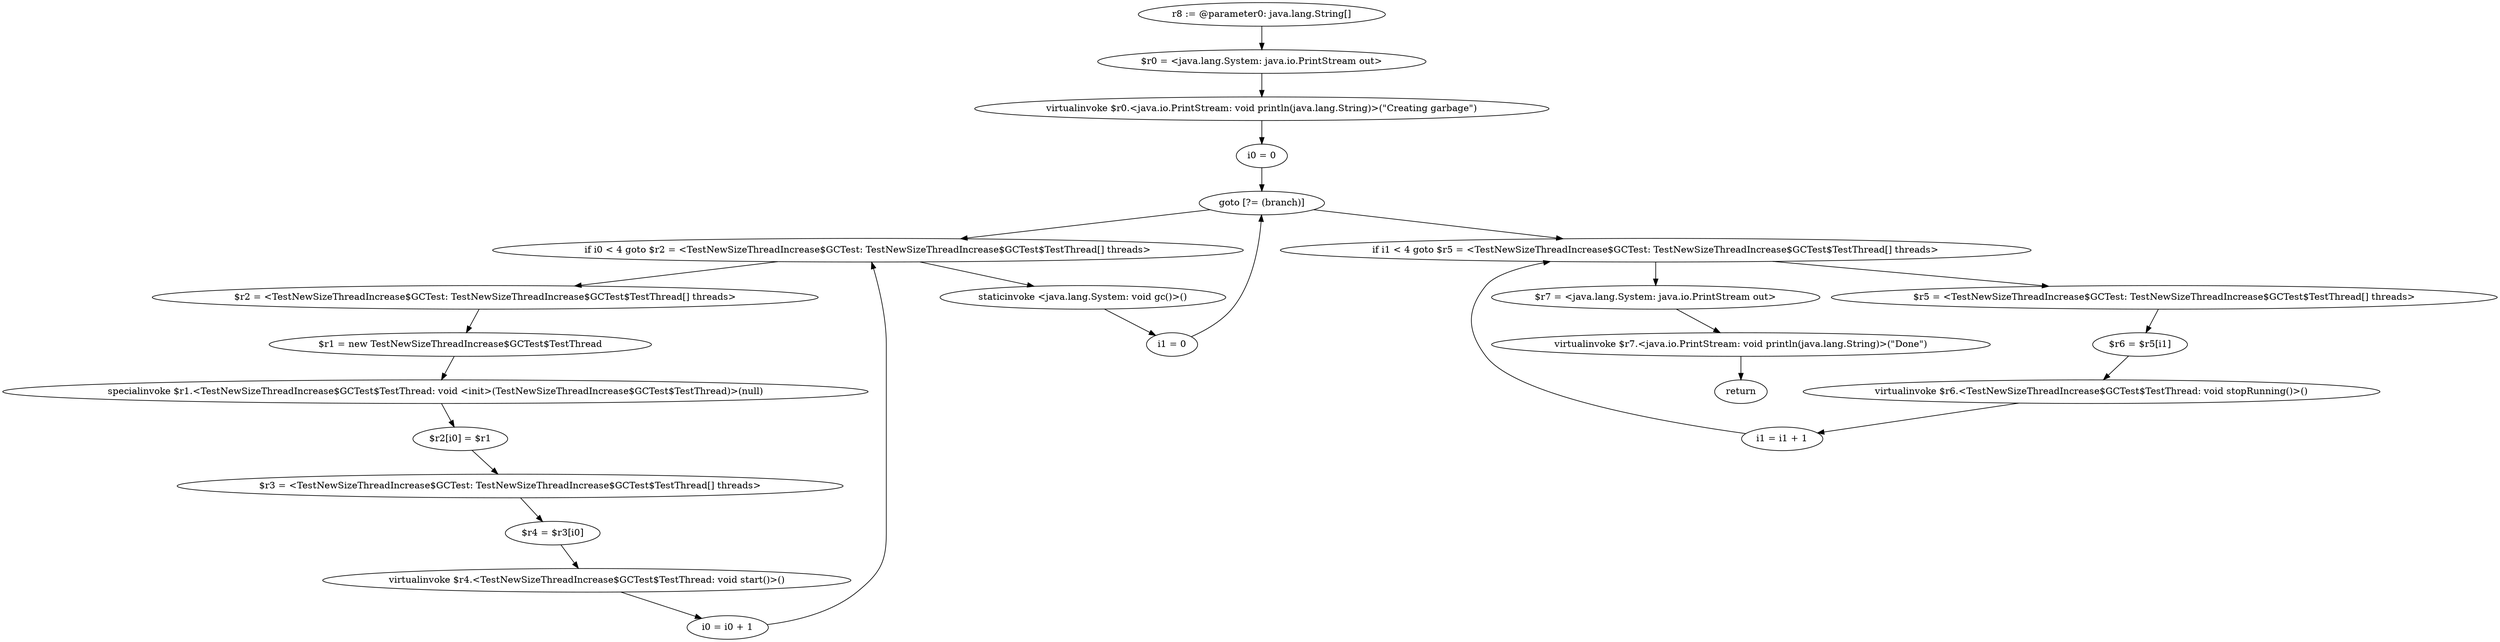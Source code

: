 digraph "unitGraph" {
    "r8 := @parameter0: java.lang.String[]"
    "$r0 = <java.lang.System: java.io.PrintStream out>"
    "virtualinvoke $r0.<java.io.PrintStream: void println(java.lang.String)>(\"Creating garbage\")"
    "i0 = 0"
    "goto [?= (branch)]"
    "$r2 = <TestNewSizeThreadIncrease$GCTest: TestNewSizeThreadIncrease$GCTest$TestThread[] threads>"
    "$r1 = new TestNewSizeThreadIncrease$GCTest$TestThread"
    "specialinvoke $r1.<TestNewSizeThreadIncrease$GCTest$TestThread: void <init>(TestNewSizeThreadIncrease$GCTest$TestThread)>(null)"
    "$r2[i0] = $r1"
    "$r3 = <TestNewSizeThreadIncrease$GCTest: TestNewSizeThreadIncrease$GCTest$TestThread[] threads>"
    "$r4 = $r3[i0]"
    "virtualinvoke $r4.<TestNewSizeThreadIncrease$GCTest$TestThread: void start()>()"
    "i0 = i0 + 1"
    "if i0 < 4 goto $r2 = <TestNewSizeThreadIncrease$GCTest: TestNewSizeThreadIncrease$GCTest$TestThread[] threads>"
    "staticinvoke <java.lang.System: void gc()>()"
    "i1 = 0"
    "$r5 = <TestNewSizeThreadIncrease$GCTest: TestNewSizeThreadIncrease$GCTest$TestThread[] threads>"
    "$r6 = $r5[i1]"
    "virtualinvoke $r6.<TestNewSizeThreadIncrease$GCTest$TestThread: void stopRunning()>()"
    "i1 = i1 + 1"
    "if i1 < 4 goto $r5 = <TestNewSizeThreadIncrease$GCTest: TestNewSizeThreadIncrease$GCTest$TestThread[] threads>"
    "$r7 = <java.lang.System: java.io.PrintStream out>"
    "virtualinvoke $r7.<java.io.PrintStream: void println(java.lang.String)>(\"Done\")"
    "return"
    "r8 := @parameter0: java.lang.String[]"->"$r0 = <java.lang.System: java.io.PrintStream out>";
    "$r0 = <java.lang.System: java.io.PrintStream out>"->"virtualinvoke $r0.<java.io.PrintStream: void println(java.lang.String)>(\"Creating garbage\")";
    "virtualinvoke $r0.<java.io.PrintStream: void println(java.lang.String)>(\"Creating garbage\")"->"i0 = 0";
    "i0 = 0"->"goto [?= (branch)]";
    "goto [?= (branch)]"->"if i0 < 4 goto $r2 = <TestNewSizeThreadIncrease$GCTest: TestNewSizeThreadIncrease$GCTest$TestThread[] threads>";
    "$r2 = <TestNewSizeThreadIncrease$GCTest: TestNewSizeThreadIncrease$GCTest$TestThread[] threads>"->"$r1 = new TestNewSizeThreadIncrease$GCTest$TestThread";
    "$r1 = new TestNewSizeThreadIncrease$GCTest$TestThread"->"specialinvoke $r1.<TestNewSizeThreadIncrease$GCTest$TestThread: void <init>(TestNewSizeThreadIncrease$GCTest$TestThread)>(null)";
    "specialinvoke $r1.<TestNewSizeThreadIncrease$GCTest$TestThread: void <init>(TestNewSizeThreadIncrease$GCTest$TestThread)>(null)"->"$r2[i0] = $r1";
    "$r2[i0] = $r1"->"$r3 = <TestNewSizeThreadIncrease$GCTest: TestNewSizeThreadIncrease$GCTest$TestThread[] threads>";
    "$r3 = <TestNewSizeThreadIncrease$GCTest: TestNewSizeThreadIncrease$GCTest$TestThread[] threads>"->"$r4 = $r3[i0]";
    "$r4 = $r3[i0]"->"virtualinvoke $r4.<TestNewSizeThreadIncrease$GCTest$TestThread: void start()>()";
    "virtualinvoke $r4.<TestNewSizeThreadIncrease$GCTest$TestThread: void start()>()"->"i0 = i0 + 1";
    "i0 = i0 + 1"->"if i0 < 4 goto $r2 = <TestNewSizeThreadIncrease$GCTest: TestNewSizeThreadIncrease$GCTest$TestThread[] threads>";
    "if i0 < 4 goto $r2 = <TestNewSizeThreadIncrease$GCTest: TestNewSizeThreadIncrease$GCTest$TestThread[] threads>"->"staticinvoke <java.lang.System: void gc()>()";
    "if i0 < 4 goto $r2 = <TestNewSizeThreadIncrease$GCTest: TestNewSizeThreadIncrease$GCTest$TestThread[] threads>"->"$r2 = <TestNewSizeThreadIncrease$GCTest: TestNewSizeThreadIncrease$GCTest$TestThread[] threads>";
    "staticinvoke <java.lang.System: void gc()>()"->"i1 = 0";
    "i1 = 0"->"goto [?= (branch)]";
    "goto [?= (branch)]"->"if i1 < 4 goto $r5 = <TestNewSizeThreadIncrease$GCTest: TestNewSizeThreadIncrease$GCTest$TestThread[] threads>";
    "$r5 = <TestNewSizeThreadIncrease$GCTest: TestNewSizeThreadIncrease$GCTest$TestThread[] threads>"->"$r6 = $r5[i1]";
    "$r6 = $r5[i1]"->"virtualinvoke $r6.<TestNewSizeThreadIncrease$GCTest$TestThread: void stopRunning()>()";
    "virtualinvoke $r6.<TestNewSizeThreadIncrease$GCTest$TestThread: void stopRunning()>()"->"i1 = i1 + 1";
    "i1 = i1 + 1"->"if i1 < 4 goto $r5 = <TestNewSizeThreadIncrease$GCTest: TestNewSizeThreadIncrease$GCTest$TestThread[] threads>";
    "if i1 < 4 goto $r5 = <TestNewSizeThreadIncrease$GCTest: TestNewSizeThreadIncrease$GCTest$TestThread[] threads>"->"$r7 = <java.lang.System: java.io.PrintStream out>";
    "if i1 < 4 goto $r5 = <TestNewSizeThreadIncrease$GCTest: TestNewSizeThreadIncrease$GCTest$TestThread[] threads>"->"$r5 = <TestNewSizeThreadIncrease$GCTest: TestNewSizeThreadIncrease$GCTest$TestThread[] threads>";
    "$r7 = <java.lang.System: java.io.PrintStream out>"->"virtualinvoke $r7.<java.io.PrintStream: void println(java.lang.String)>(\"Done\")";
    "virtualinvoke $r7.<java.io.PrintStream: void println(java.lang.String)>(\"Done\")"->"return";
}
